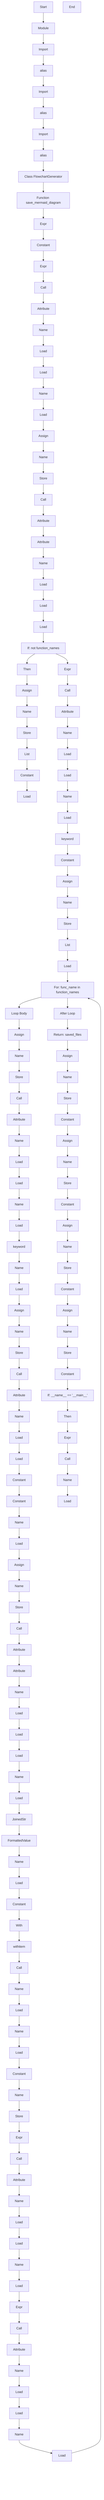flowchart TD
Start["Start"]
node1["Module"]
Start --> node1
node2["Import"]
node1 --> node2
node3["alias"]
node2 --> node3
node4["Import"]
node3 --> node4
node5["alias"]
node4 --> node5
node6["Import"]
node5 --> node6
node7["alias"]
node6 --> node7
node8["Class FlowchartGenerator"]
node7 --> node8
node9["Function save_mermaid_diagram"]
node8 --> node9
node10["Expr"]
node9 --> node10
node11["Constant"]
node10 --> node11
node12["Expr"]
node11 --> node12
node13["Call"]
node12 --> node13
node14["Attribute"]
node13 --> node14
node15["Name"]
node14 --> node15
node16["Load"]
node15 --> node16
node17["Load"]
node16 --> node17
node18["Name"]
node17 --> node18
node19["Load"]
node18 --> node19
node20["Assign"]
node19 --> node20
node21["Name"]
node20 --> node21
node22["Store"]
node21 --> node22
node23["Call"]
node22 --> node23
node24["Attribute"]
node23 --> node24
node25["Attribute"]
node24 --> node25
node26["Name"]
node25 --> node26
node27["Load"]
node26 --> node27
node28["Load"]
node27 --> node28
node29["Load"]
node28 --> node29
node30["If: not function_names"]
node29 --> node30
node31["Then"]
node30 --> node31
node32["Assign"]
node31 --> node32
node33["Name"]
node32 --> node33
node34["Store"]
node33 --> node34
node35["List"]
node34 --> node35
node36["Constant"]
node35 --> node36
node37["Load"]
node36 --> node37
node38["Expr"]
node30 --> node38
node39["Call"]
node38 --> node39
node40["Attribute"]
node39 --> node40
node41["Name"]
node40 --> node41
node42["Load"]
node41 --> node42
node43["Load"]
node42 --> node43
node44["Name"]
node43 --> node44
node45["Load"]
node44 --> node45
node46["keyword"]
node45 --> node46
node47["Constant"]
node46 --> node47
node48["Assign"]
node47 --> node48
node49["Name"]
node48 --> node49
node50["Store"]
node49 --> node50
node51["List"]
node50 --> node51
node52["Load"]
node51 --> node52
node53["For: func_name in function_names"]
node52 --> node53
node54["Loop Body"]
node53 --> node54
node55["After Loop"]
node56["Assign"]
node54 --> node56
node57["Name"]
node56 --> node57
node58["Store"]
node57 --> node58
node59["Call"]
node58 --> node59
node60["Attribute"]
node59 --> node60
node61["Name"]
node60 --> node61
node62["Load"]
node61 --> node62
node63["Load"]
node62 --> node63
node64["Name"]
node63 --> node64
node65["Load"]
node64 --> node65
node66["keyword"]
node65 --> node66
node67["Name"]
node66 --> node67
node68["Load"]
node67 --> node68
node69["Assign"]
node68 --> node69
node70["Name"]
node69 --> node70
node71["Store"]
node70 --> node71
node72["Call"]
node71 --> node72
node73["Attribute"]
node72 --> node73
node74["Name"]
node73 --> node74
node75["Load"]
node74 --> node75
node76["Load"]
node75 --> node76
node77["Constant"]
node76 --> node77
node78["Constant"]
node77 --> node78
node79["Name"]
node78 --> node79
node80["Load"]
node79 --> node80
node81["Assign"]
node80 --> node81
node82["Name"]
node81 --> node82
node83["Store"]
node82 --> node83
node84["Call"]
node83 --> node84
node85["Attribute"]
node84 --> node85
node86["Attribute"]
node85 --> node86
node87["Name"]
node86 --> node87
node88["Load"]
node87 --> node88
node89["Load"]
node88 --> node89
node90["Load"]
node89 --> node90
node91["Name"]
node90 --> node91
node92["Load"]
node91 --> node92
node93["JoinedStr"]
node92 --> node93
node94["FormattedValue"]
node93 --> node94
node95["Name"]
node94 --> node95
node96["Load"]
node95 --> node96
node97["Constant"]
node96 --> node97
node98["With"]
node97 --> node98
node99["withitem"]
node98 --> node99
node100["Call"]
node99 --> node100
node101["Name"]
node100 --> node101
node102["Load"]
node101 --> node102
node103["Name"]
node102 --> node103
node104["Load"]
node103 --> node104
node105["Constant"]
node104 --> node105
node106["Name"]
node105 --> node106
node107["Store"]
node106 --> node107
node108["Expr"]
node107 --> node108
node109["Call"]
node108 --> node109
node110["Attribute"]
node109 --> node110
node111["Name"]
node110 --> node111
node112["Load"]
node111 --> node112
node113["Load"]
node112 --> node113
node114["Name"]
node113 --> node114
node115["Load"]
node114 --> node115
node116["Expr"]
node115 --> node116
node117["Call"]
node116 --> node117
node118["Attribute"]
node117 --> node118
node119["Name"]
node118 --> node119
node120["Load"]
node119 --> node120
node121["Load"]
node120 --> node121
node122["Name"]
node121 --> node122
node123["Load"]
node122 --> node123
node123 --> node53
node53 --> node55
node124["Return: saved_files"]
node55 --> node124
node125["Assign"]
node124 --> node125
node126["Name"]
node125 --> node126
node127["Store"]
node126 --> node127
node128["Constant"]
node127 --> node128
node129["Assign"]
node128 --> node129
node130["Name"]
node129 --> node130
node131["Store"]
node130 --> node131
node132["Constant"]
node131 --> node132
node133["Assign"]
node132 --> node133
node134["Name"]
node133 --> node134
node135["Store"]
node134 --> node135
node136["Constant"]
node135 --> node136
node137["Assign"]
node136 --> node137
node138["Name"]
node137 --> node138
node139["Store"]
node138 --> node139
node140["Constant"]
node139 --> node140
node141["If: __name__ == '__main__'"]
node140 --> node141
node142["Then"]
node141 --> node142
node143["Expr"]
node142 --> node143
node144["Call"]
node143 --> node144
node145["Name"]
node144 --> node145
node146["Load"]
node145 --> node146
End["End"]